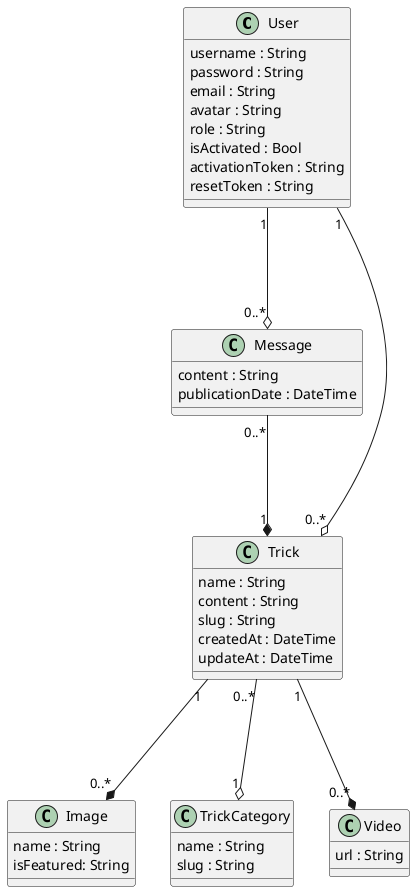 @startuml
'https://plantuml.com/class-diagram
'left to right direction
class User {
    username : String
    password : String
    email : String
    avatar : String
    role : String
    isActivated : Bool
    activationToken : String
    resetToken : String

}

class Message {
    content : String
    publicationDate : DateTime
}

class Trick {
    name : String
    content : String
    slug : String
    createdAt : DateTime
    updateAt : DateTime

}

class Image {
    name : String
    isFeatured: String
}

class Video {
    url : String
}

class TrickCategory {
    name : String
    slug : String
}

User "1" ---o "0..*" Trick
Trick "0..*" ---o "1" TrickCategory
Trick "1" ---* "0..*" Image
Trick "1" ---* "0..*" Video
User "1" ---o "0..*" Message
Message "0..*" ---* "1" Trick
Image -[hidden]> TrickCategory
User -[hidden]> TrickCategory

''' Ajouter une class pour les Images et une pour les vidéos
@enduml